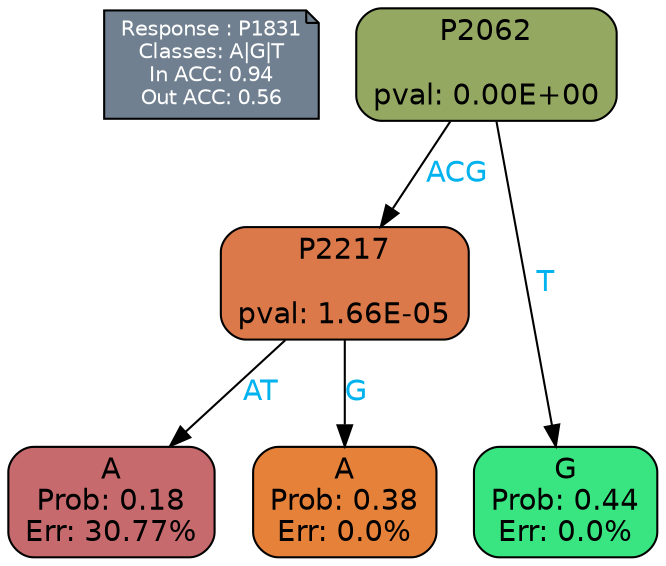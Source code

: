 digraph Tree {
node [shape=box, style="filled, rounded", color="black", fontname=helvetica] ;
graph [ranksep=equally, splines=polylines, bgcolor=transparent, dpi=600] ;
edge [fontname=helvetica] ;
LEGEND [label="Response : P1831
Classes: A|G|T
In ACC: 0.94
Out ACC: 0.56
",shape=note,align=left,style=filled,fillcolor="slategray",fontcolor="white",fontsize=10];1 [label="P2062

pval: 0.00E+00", fillcolor="#94a862"] ;
2 [label="P2217

pval: 1.66E-05", fillcolor="#db794a"] ;
3 [label="A
Prob: 0.18
Err: 30.77%", fillcolor="#c66a6d"] ;
4 [label="A
Prob: 0.38
Err: 0.0%", fillcolor="#e58139"] ;
5 [label="G
Prob: 0.44
Err: 0.0%", fillcolor="#39e581"] ;
1 -> 2 [label="ACG",fontcolor=deepskyblue2] ;
1 -> 5 [label="T",fontcolor=deepskyblue2] ;
2 -> 3 [label="AT",fontcolor=deepskyblue2] ;
2 -> 4 [label="G",fontcolor=deepskyblue2] ;
{rank = same; 3;4;5;}{rank = same; LEGEND;1;}}